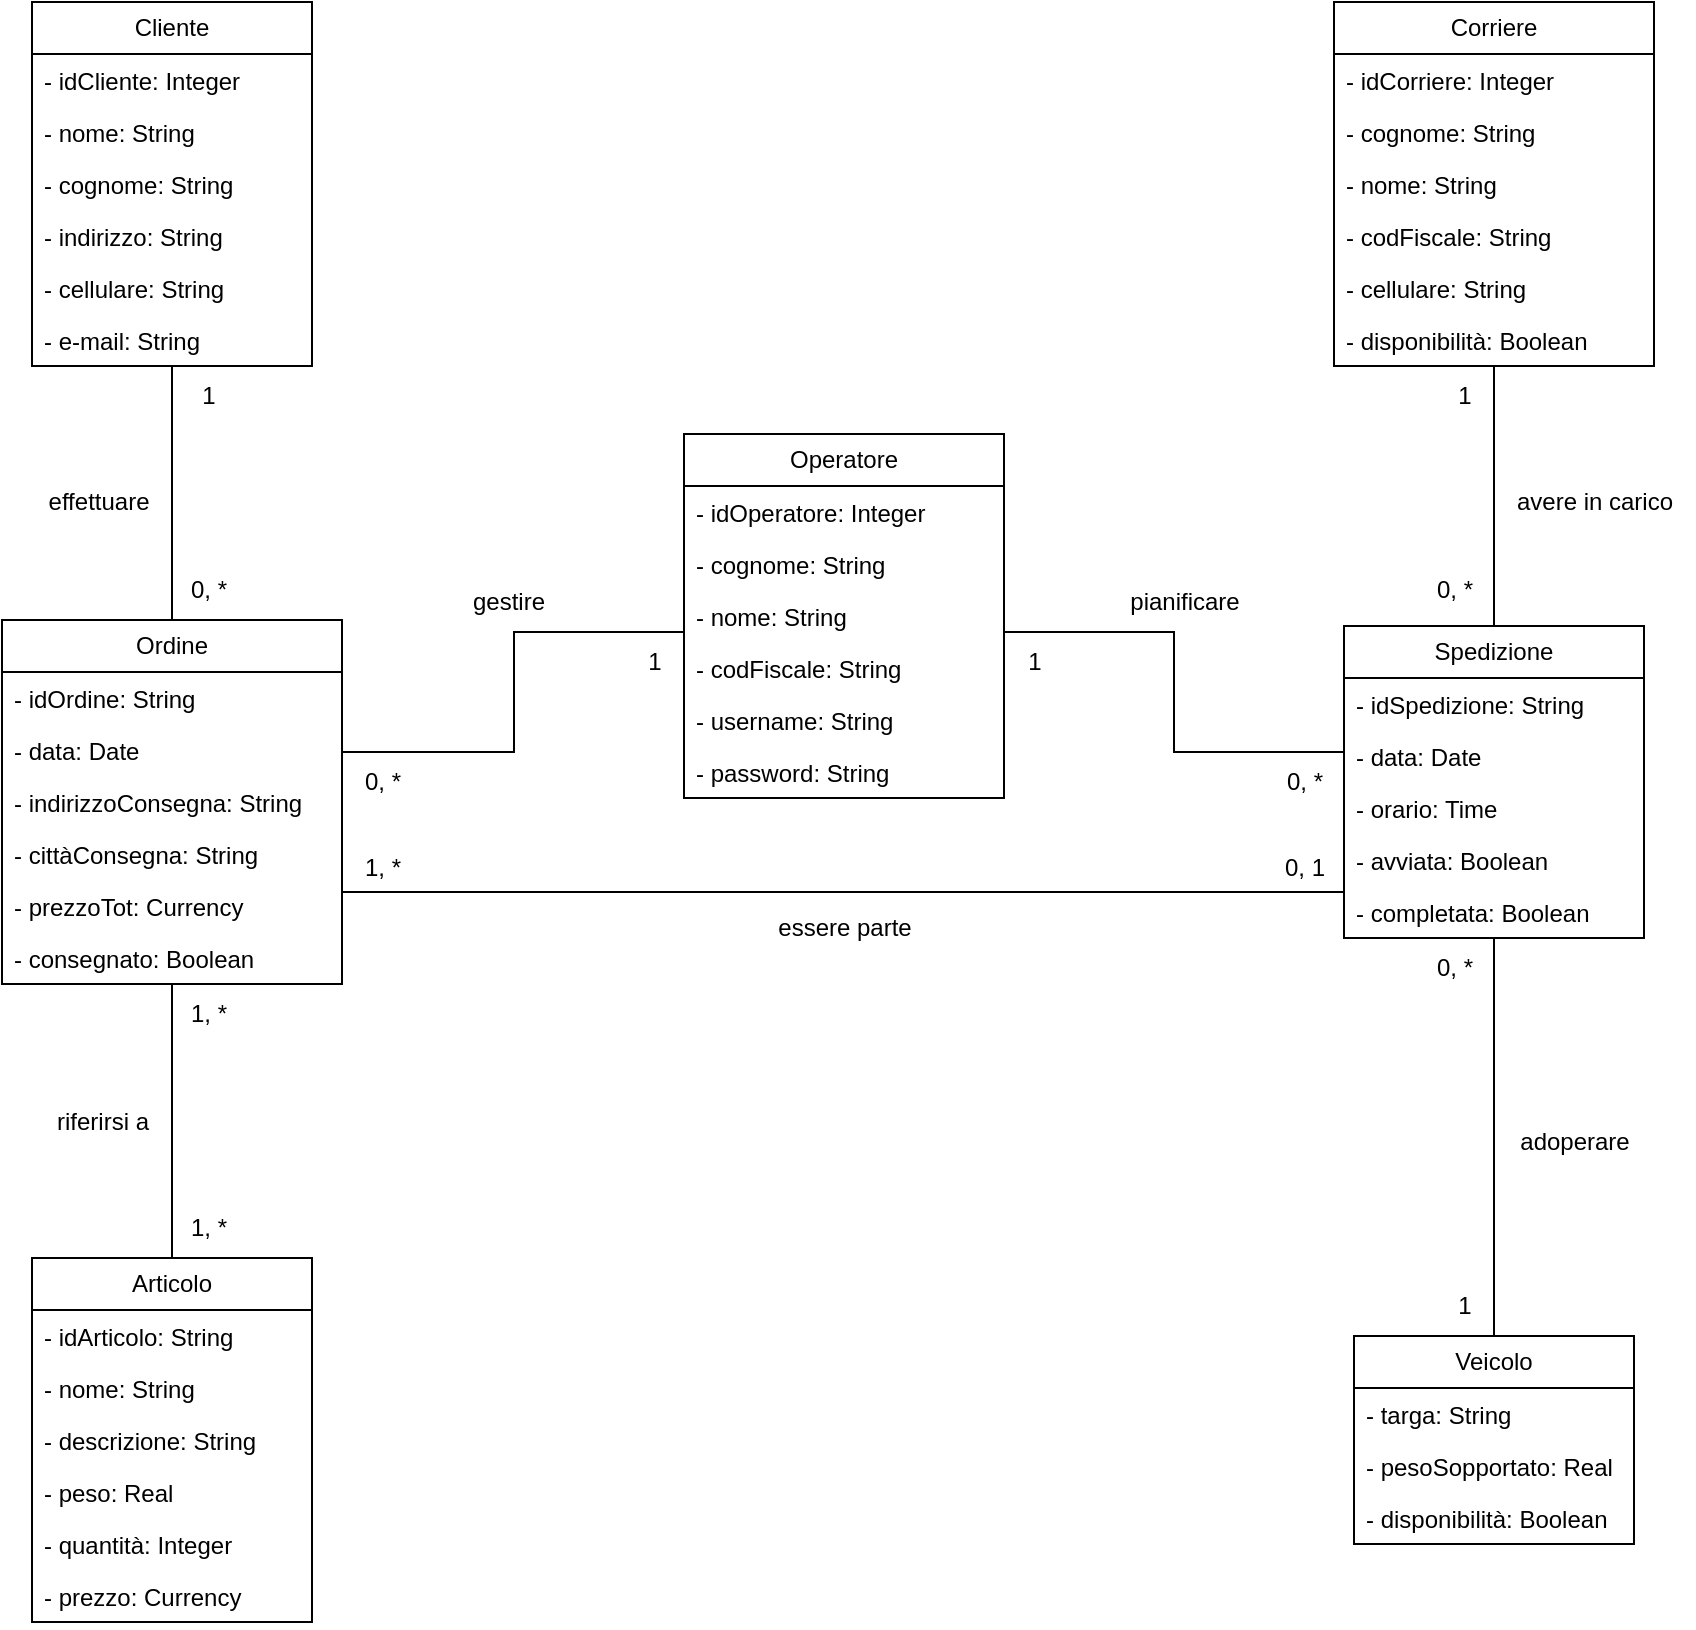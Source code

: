 <mxfile version="22.0.0" type="device">
  <diagram name="Pagina-1" id="WRYDXMOq-KWWwIgOfbzG">
    <mxGraphModel dx="1219" dy="722" grid="1" gridSize="10" guides="1" tooltips="1" connect="1" arrows="1" fold="1" page="1" pageScale="1" pageWidth="1000" pageHeight="900" math="0" shadow="0">
      <root>
        <mxCell id="0" />
        <mxCell id="1" parent="0" />
        <mxCell id="HF8OIwwLMw5w0jJmoDeM-1" style="edgeStyle=orthogonalEdgeStyle;rounded=0;orthogonalLoop=1;jettySize=auto;html=1;endArrow=none;endFill=0;" parent="1" source="HF8OIwwLMw5w0jJmoDeM-3" target="HF8OIwwLMw5w0jJmoDeM-16" edge="1">
          <mxGeometry relative="1" as="geometry" />
        </mxCell>
        <mxCell id="HF8OIwwLMw5w0jJmoDeM-3" value="Articolo" style="swimlane;fontStyle=0;childLayout=stackLayout;horizontal=1;startSize=26;fillColor=none;horizontalStack=0;resizeParent=1;resizeParentMax=0;resizeLast=0;collapsible=1;marginBottom=0;whiteSpace=wrap;html=1;" parent="1" vertex="1">
          <mxGeometry x="92" y="673" width="140" height="182" as="geometry" />
        </mxCell>
        <mxCell id="HF8OIwwLMw5w0jJmoDeM-4" value="- idArticolo: String" style="text;strokeColor=none;fillColor=none;align=left;verticalAlign=top;spacingLeft=4;spacingRight=4;overflow=hidden;rotatable=0;points=[[0,0.5],[1,0.5]];portConstraint=eastwest;whiteSpace=wrap;html=1;" parent="HF8OIwwLMw5w0jJmoDeM-3" vertex="1">
          <mxGeometry y="26" width="140" height="26" as="geometry" />
        </mxCell>
        <mxCell id="HF8OIwwLMw5w0jJmoDeM-5" value="- nome: String" style="text;strokeColor=none;fillColor=none;align=left;verticalAlign=top;spacingLeft=4;spacingRight=4;overflow=hidden;rotatable=0;points=[[0,0.5],[1,0.5]];portConstraint=eastwest;whiteSpace=wrap;html=1;" parent="HF8OIwwLMw5w0jJmoDeM-3" vertex="1">
          <mxGeometry y="52" width="140" height="26" as="geometry" />
        </mxCell>
        <mxCell id="HF8OIwwLMw5w0jJmoDeM-6" value="- descrizione: String" style="text;strokeColor=none;fillColor=none;align=left;verticalAlign=top;spacingLeft=4;spacingRight=4;overflow=hidden;rotatable=0;points=[[0,0.5],[1,0.5]];portConstraint=eastwest;whiteSpace=wrap;html=1;" parent="HF8OIwwLMw5w0jJmoDeM-3" vertex="1">
          <mxGeometry y="78" width="140" height="26" as="geometry" />
        </mxCell>
        <mxCell id="HF8OIwwLMw5w0jJmoDeM-7" value="- peso: Real" style="text;strokeColor=none;fillColor=none;align=left;verticalAlign=top;spacingLeft=4;spacingRight=4;overflow=hidden;rotatable=0;points=[[0,0.5],[1,0.5]];portConstraint=eastwest;whiteSpace=wrap;html=1;" parent="HF8OIwwLMw5w0jJmoDeM-3" vertex="1">
          <mxGeometry y="104" width="140" height="26" as="geometry" />
        </mxCell>
        <mxCell id="HF8OIwwLMw5w0jJmoDeM-8" value="- quantità: Integer" style="text;strokeColor=none;fillColor=none;align=left;verticalAlign=top;spacingLeft=4;spacingRight=4;overflow=hidden;rotatable=0;points=[[0,0.5],[1,0.5]];portConstraint=eastwest;whiteSpace=wrap;html=1;" parent="HF8OIwwLMw5w0jJmoDeM-3" vertex="1">
          <mxGeometry y="130" width="140" height="26" as="geometry" />
        </mxCell>
        <mxCell id="HF8OIwwLMw5w0jJmoDeM-9" value="- prezzo: Currency" style="text;strokeColor=none;fillColor=none;align=left;verticalAlign=top;spacingLeft=4;spacingRight=4;overflow=hidden;rotatable=0;points=[[0,0.5],[1,0.5]];portConstraint=eastwest;whiteSpace=wrap;html=1;" parent="HF8OIwwLMw5w0jJmoDeM-3" vertex="1">
          <mxGeometry y="156" width="140" height="26" as="geometry" />
        </mxCell>
        <mxCell id="HF8OIwwLMw5w0jJmoDeM-10" style="edgeStyle=orthogonalEdgeStyle;rounded=0;orthogonalLoop=1;jettySize=auto;html=1;endArrow=none;endFill=0;" parent="1" source="HF8OIwwLMw5w0jJmoDeM-12" target="HF8OIwwLMw5w0jJmoDeM-16" edge="1">
          <mxGeometry relative="1" as="geometry" />
        </mxCell>
        <mxCell id="HF8OIwwLMw5w0jJmoDeM-12" value="Cliente" style="swimlane;fontStyle=0;childLayout=stackLayout;horizontal=1;startSize=26;fillColor=none;horizontalStack=0;resizeParent=1;resizeParentMax=0;resizeLast=0;collapsible=1;marginBottom=0;whiteSpace=wrap;html=1;" parent="1" vertex="1">
          <mxGeometry x="92" y="45" width="140" height="182" as="geometry">
            <mxRectangle x="450" y="130" width="80" height="30" as="alternateBounds" />
          </mxGeometry>
        </mxCell>
        <mxCell id="HF8OIwwLMw5w0jJmoDeM-76" value="- idCliente: Integer" style="text;strokeColor=none;fillColor=none;align=left;verticalAlign=top;spacingLeft=4;spacingRight=4;overflow=hidden;rotatable=0;points=[[0,0.5],[1,0.5]];portConstraint=eastwest;whiteSpace=wrap;html=1;" parent="HF8OIwwLMw5w0jJmoDeM-12" vertex="1">
          <mxGeometry y="26" width="140" height="26" as="geometry" />
        </mxCell>
        <mxCell id="HF8OIwwLMw5w0jJmoDeM-74" value="- nome: String" style="text;strokeColor=none;fillColor=none;align=left;verticalAlign=top;spacingLeft=4;spacingRight=4;overflow=hidden;rotatable=0;points=[[0,0.5],[1,0.5]];portConstraint=eastwest;whiteSpace=wrap;html=1;" parent="HF8OIwwLMw5w0jJmoDeM-12" vertex="1">
          <mxGeometry y="52" width="140" height="26" as="geometry" />
        </mxCell>
        <mxCell id="HF8OIwwLMw5w0jJmoDeM-75" value="- cognome: String" style="text;strokeColor=none;fillColor=none;align=left;verticalAlign=top;spacingLeft=4;spacingRight=4;overflow=hidden;rotatable=0;points=[[0,0.5],[1,0.5]];portConstraint=eastwest;whiteSpace=wrap;html=1;" parent="HF8OIwwLMw5w0jJmoDeM-12" vertex="1">
          <mxGeometry y="78" width="140" height="26" as="geometry" />
        </mxCell>
        <mxCell id="HF8OIwwLMw5w0jJmoDeM-13" value="- indirizzo: String" style="text;strokeColor=none;fillColor=none;align=left;verticalAlign=top;spacingLeft=4;spacingRight=4;overflow=hidden;rotatable=0;points=[[0,0.5],[1,0.5]];portConstraint=eastwest;whiteSpace=wrap;html=1;" parent="HF8OIwwLMw5w0jJmoDeM-12" vertex="1">
          <mxGeometry y="104" width="140" height="26" as="geometry" />
        </mxCell>
        <mxCell id="HF8OIwwLMw5w0jJmoDeM-14" value="- cellulare: String" style="text;strokeColor=none;fillColor=none;align=left;verticalAlign=top;spacingLeft=4;spacingRight=4;overflow=hidden;rotatable=0;points=[[0,0.5],[1,0.5]];portConstraint=eastwest;whiteSpace=wrap;html=1;" parent="HF8OIwwLMw5w0jJmoDeM-12" vertex="1">
          <mxGeometry y="130" width="140" height="26" as="geometry" />
        </mxCell>
        <mxCell id="HF8OIwwLMw5w0jJmoDeM-15" value="- e-mail: String" style="text;strokeColor=none;fillColor=none;align=left;verticalAlign=top;spacingLeft=4;spacingRight=4;overflow=hidden;rotatable=0;points=[[0,0.5],[1,0.5]];portConstraint=eastwest;whiteSpace=wrap;html=1;" parent="HF8OIwwLMw5w0jJmoDeM-12" vertex="1">
          <mxGeometry y="156" width="140" height="26" as="geometry" />
        </mxCell>
        <mxCell id="HF8OIwwLMw5w0jJmoDeM-16" value="Ordine" style="swimlane;fontStyle=0;childLayout=stackLayout;horizontal=1;startSize=26;fillColor=none;horizontalStack=0;resizeParent=1;resizeParentMax=0;resizeLast=0;collapsible=1;marginBottom=0;whiteSpace=wrap;html=1;" parent="1" vertex="1">
          <mxGeometry x="77" y="354" width="170" height="182" as="geometry" />
        </mxCell>
        <mxCell id="HF8OIwwLMw5w0jJmoDeM-17" value="- idOrdine: String" style="text;strokeColor=none;fillColor=none;align=left;verticalAlign=top;spacingLeft=4;spacingRight=4;overflow=hidden;rotatable=0;points=[[0,0.5],[1,0.5]];portConstraint=eastwest;whiteSpace=wrap;html=1;" parent="HF8OIwwLMw5w0jJmoDeM-16" vertex="1">
          <mxGeometry y="26" width="170" height="26" as="geometry" />
        </mxCell>
        <mxCell id="HF8OIwwLMw5w0jJmoDeM-18" value="- data: Date" style="text;strokeColor=none;fillColor=none;align=left;verticalAlign=top;spacingLeft=4;spacingRight=4;overflow=hidden;rotatable=0;points=[[0,0.5],[1,0.5]];portConstraint=eastwest;whiteSpace=wrap;html=1;" parent="HF8OIwwLMw5w0jJmoDeM-16" vertex="1">
          <mxGeometry y="52" width="170" height="26" as="geometry" />
        </mxCell>
        <mxCell id="HF8OIwwLMw5w0jJmoDeM-19" value="- indirizzoConsegna: String" style="text;strokeColor=none;fillColor=none;align=left;verticalAlign=top;spacingLeft=4;spacingRight=4;overflow=hidden;rotatable=0;points=[[0,0.5],[1,0.5]];portConstraint=eastwest;whiteSpace=wrap;html=1;" parent="HF8OIwwLMw5w0jJmoDeM-16" vertex="1">
          <mxGeometry y="78" width="170" height="26" as="geometry" />
        </mxCell>
        <mxCell id="HF8OIwwLMw5w0jJmoDeM-20" value="- cittàConsegna: String" style="text;strokeColor=none;fillColor=none;align=left;verticalAlign=top;spacingLeft=4;spacingRight=4;overflow=hidden;rotatable=0;points=[[0,0.5],[1,0.5]];portConstraint=eastwest;whiteSpace=wrap;html=1;" parent="HF8OIwwLMw5w0jJmoDeM-16" vertex="1">
          <mxGeometry y="104" width="170" height="26" as="geometry" />
        </mxCell>
        <mxCell id="HF8OIwwLMw5w0jJmoDeM-21" value="- prezzoTot: Currency" style="text;strokeColor=none;fillColor=none;align=left;verticalAlign=top;spacingLeft=4;spacingRight=4;overflow=hidden;rotatable=0;points=[[0,0.5],[1,0.5]];portConstraint=eastwest;whiteSpace=wrap;html=1;" parent="HF8OIwwLMw5w0jJmoDeM-16" vertex="1">
          <mxGeometry y="130" width="170" height="26" as="geometry" />
        </mxCell>
        <mxCell id="8vuQvDkQb70YjeGmviDo-1" value="- consegnato: Boolean" style="text;strokeColor=none;fillColor=none;align=left;verticalAlign=top;spacingLeft=4;spacingRight=4;overflow=hidden;rotatable=0;points=[[0,0.5],[1,0.5]];portConstraint=eastwest;whiteSpace=wrap;html=1;" vertex="1" parent="HF8OIwwLMw5w0jJmoDeM-16">
          <mxGeometry y="156" width="170" height="26" as="geometry" />
        </mxCell>
        <mxCell id="HF8OIwwLMw5w0jJmoDeM-22" style="edgeStyle=orthogonalEdgeStyle;rounded=0;orthogonalLoop=1;jettySize=auto;html=1;endArrow=none;endFill=0;" parent="1" source="HF8OIwwLMw5w0jJmoDeM-23" target="HF8OIwwLMw5w0jJmoDeM-36" edge="1">
          <mxGeometry relative="1" as="geometry" />
        </mxCell>
        <mxCell id="HF8OIwwLMw5w0jJmoDeM-23" value="Veicolo" style="swimlane;fontStyle=0;childLayout=stackLayout;horizontal=1;startSize=26;fillColor=none;horizontalStack=0;resizeParent=1;resizeParentMax=0;resizeLast=0;collapsible=1;marginBottom=0;whiteSpace=wrap;html=1;" parent="1" vertex="1">
          <mxGeometry x="753" y="712" width="140" height="104" as="geometry" />
        </mxCell>
        <mxCell id="HF8OIwwLMw5w0jJmoDeM-24" value="- targa: String" style="text;strokeColor=none;fillColor=none;align=left;verticalAlign=top;spacingLeft=4;spacingRight=4;overflow=hidden;rotatable=0;points=[[0,0.5],[1,0.5]];portConstraint=eastwest;whiteSpace=wrap;html=1;" parent="HF8OIwwLMw5w0jJmoDeM-23" vertex="1">
          <mxGeometry y="26" width="140" height="26" as="geometry" />
        </mxCell>
        <mxCell id="HF8OIwwLMw5w0jJmoDeM-25" value="- pesoSopportato: Real" style="text;strokeColor=none;fillColor=none;align=left;verticalAlign=top;spacingLeft=4;spacingRight=4;overflow=hidden;rotatable=0;points=[[0,0.5],[1,0.5]];portConstraint=eastwest;whiteSpace=wrap;html=1;" parent="HF8OIwwLMw5w0jJmoDeM-23" vertex="1">
          <mxGeometry y="52" width="140" height="26" as="geometry" />
        </mxCell>
        <mxCell id="HF8OIwwLMw5w0jJmoDeM-26" value="- disponibilità: Boolean" style="text;strokeColor=none;fillColor=none;align=left;verticalAlign=top;spacingLeft=4;spacingRight=4;overflow=hidden;rotatable=0;points=[[0,0.5],[1,0.5]];portConstraint=eastwest;whiteSpace=wrap;html=1;" parent="HF8OIwwLMw5w0jJmoDeM-23" vertex="1">
          <mxGeometry y="78" width="140" height="26" as="geometry" />
        </mxCell>
        <mxCell id="HF8OIwwLMw5w0jJmoDeM-27" value="effettuare" style="text;html=1;align=center;verticalAlign=middle;resizable=0;points=[];autosize=1;strokeColor=none;fillColor=none;" parent="1" vertex="1">
          <mxGeometry x="90" y="280" width="70" height="30" as="geometry" />
        </mxCell>
        <mxCell id="HF8OIwwLMw5w0jJmoDeM-28" value="0, *" style="text;html=1;align=center;verticalAlign=middle;resizable=0;points=[];autosize=1;strokeColor=none;fillColor=none;" parent="1" vertex="1">
          <mxGeometry x="160" y="324" width="40" height="30" as="geometry" />
        </mxCell>
        <mxCell id="HF8OIwwLMw5w0jJmoDeM-29" value="1" style="text;html=1;align=center;verticalAlign=middle;resizable=0;points=[];autosize=1;strokeColor=none;fillColor=none;" parent="1" vertex="1">
          <mxGeometry x="165" y="227" width="30" height="30" as="geometry" />
        </mxCell>
        <mxCell id="HF8OIwwLMw5w0jJmoDeM-30" value="riferirsi a" style="text;html=1;align=center;verticalAlign=middle;resizable=0;points=[];autosize=1;strokeColor=none;fillColor=none;" parent="1" vertex="1">
          <mxGeometry x="92" y="590" width="70" height="30" as="geometry" />
        </mxCell>
        <mxCell id="HF8OIwwLMw5w0jJmoDeM-31" value="1, *" style="text;html=1;align=center;verticalAlign=middle;resizable=0;points=[];autosize=1;strokeColor=none;fillColor=none;" parent="1" vertex="1">
          <mxGeometry x="160" y="643" width="40" height="30" as="geometry" />
        </mxCell>
        <mxCell id="HF8OIwwLMw5w0jJmoDeM-32" value="1, *" style="text;html=1;align=center;verticalAlign=middle;resizable=0;points=[];autosize=1;strokeColor=none;fillColor=none;" parent="1" vertex="1">
          <mxGeometry x="160" y="536" width="40" height="30" as="geometry" />
        </mxCell>
        <mxCell id="HF8OIwwLMw5w0jJmoDeM-33" value="avere in carico" style="text;html=1;align=center;verticalAlign=middle;resizable=0;points=[];autosize=1;strokeColor=none;fillColor=none;" parent="1" vertex="1">
          <mxGeometry x="823" y="280" width="100" height="30" as="geometry" />
        </mxCell>
        <mxCell id="HF8OIwwLMw5w0jJmoDeM-34" value="0, *" style="text;html=1;align=center;verticalAlign=middle;resizable=0;points=[];autosize=1;strokeColor=none;fillColor=none;" parent="1" vertex="1">
          <mxGeometry x="783" y="324" width="40" height="30" as="geometry" />
        </mxCell>
        <mxCell id="HF8OIwwLMw5w0jJmoDeM-35" value="1" style="text;html=1;align=center;verticalAlign=middle;resizable=0;points=[];autosize=1;strokeColor=none;fillColor=none;" parent="1" vertex="1">
          <mxGeometry x="793" y="227" width="30" height="30" as="geometry" />
        </mxCell>
        <mxCell id="RyxmVZqBfQZy0elk7FMr-1" style="edgeStyle=orthogonalEdgeStyle;rounded=0;orthogonalLoop=1;jettySize=auto;html=1;endArrow=none;endFill=0;" parent="1" source="HF8OIwwLMw5w0jJmoDeM-36" target="HF8OIwwLMw5w0jJmoDeM-16" edge="1">
          <mxGeometry relative="1" as="geometry">
            <Array as="points">
              <mxPoint x="500" y="490" />
              <mxPoint x="500" y="490" />
            </Array>
          </mxGeometry>
        </mxCell>
        <mxCell id="HF8OIwwLMw5w0jJmoDeM-36" value="Spedizione" style="swimlane;fontStyle=0;childLayout=stackLayout;horizontal=1;startSize=26;fillColor=none;horizontalStack=0;resizeParent=1;resizeParentMax=0;resizeLast=0;collapsible=1;marginBottom=0;whiteSpace=wrap;html=1;" parent="1" vertex="1">
          <mxGeometry x="748" y="357" width="150" height="156" as="geometry" />
        </mxCell>
        <mxCell id="HF8OIwwLMw5w0jJmoDeM-37" value="- idSpedizione: String" style="text;strokeColor=none;fillColor=none;align=left;verticalAlign=top;spacingLeft=4;spacingRight=4;overflow=hidden;rotatable=0;points=[[0,0.5],[1,0.5]];portConstraint=eastwest;whiteSpace=wrap;html=1;" parent="HF8OIwwLMw5w0jJmoDeM-36" vertex="1">
          <mxGeometry y="26" width="150" height="26" as="geometry" />
        </mxCell>
        <mxCell id="HF8OIwwLMw5w0jJmoDeM-38" value="- data: Date" style="text;strokeColor=none;fillColor=none;align=left;verticalAlign=top;spacingLeft=4;spacingRight=4;overflow=hidden;rotatable=0;points=[[0,0.5],[1,0.5]];portConstraint=eastwest;whiteSpace=wrap;html=1;" parent="HF8OIwwLMw5w0jJmoDeM-36" vertex="1">
          <mxGeometry y="52" width="150" height="26" as="geometry" />
        </mxCell>
        <mxCell id="HF8OIwwLMw5w0jJmoDeM-39" value="- orario: Time" style="text;strokeColor=none;fillColor=none;align=left;verticalAlign=top;spacingLeft=4;spacingRight=4;overflow=hidden;rotatable=0;points=[[0,0.5],[1,0.5]];portConstraint=eastwest;whiteSpace=wrap;html=1;" parent="HF8OIwwLMw5w0jJmoDeM-36" vertex="1">
          <mxGeometry y="78" width="150" height="26" as="geometry" />
        </mxCell>
        <mxCell id="8vuQvDkQb70YjeGmviDo-3" value="- avviata: Boolean" style="text;strokeColor=none;fillColor=none;align=left;verticalAlign=top;spacingLeft=4;spacingRight=4;overflow=hidden;rotatable=0;points=[[0,0.5],[1,0.5]];portConstraint=eastwest;whiteSpace=wrap;html=1;" vertex="1" parent="HF8OIwwLMw5w0jJmoDeM-36">
          <mxGeometry y="104" width="150" height="26" as="geometry" />
        </mxCell>
        <mxCell id="HF8OIwwLMw5w0jJmoDeM-40" value="- completata: Boolean" style="text;strokeColor=none;fillColor=none;align=left;verticalAlign=top;spacingLeft=4;spacingRight=4;overflow=hidden;rotatable=0;points=[[0,0.5],[1,0.5]];portConstraint=eastwest;whiteSpace=wrap;html=1;" parent="HF8OIwwLMw5w0jJmoDeM-36" vertex="1">
          <mxGeometry y="130" width="150" height="26" as="geometry" />
        </mxCell>
        <mxCell id="HF8OIwwLMw5w0jJmoDeM-45" style="edgeStyle=orthogonalEdgeStyle;rounded=0;orthogonalLoop=1;jettySize=auto;html=1;endArrow=none;endFill=0;" parent="1" source="HF8OIwwLMw5w0jJmoDeM-47" target="HF8OIwwLMw5w0jJmoDeM-16" edge="1">
          <mxGeometry relative="1" as="geometry">
            <Array as="points">
              <mxPoint x="333" y="360" />
              <mxPoint x="333" y="420" />
            </Array>
          </mxGeometry>
        </mxCell>
        <mxCell id="HF8OIwwLMw5w0jJmoDeM-46" style="edgeStyle=orthogonalEdgeStyle;rounded=0;orthogonalLoop=1;jettySize=auto;html=1;endArrow=none;endFill=0;" parent="1" source="HF8OIwwLMw5w0jJmoDeM-47" target="HF8OIwwLMw5w0jJmoDeM-36" edge="1">
          <mxGeometry relative="1" as="geometry">
            <Array as="points">
              <mxPoint x="663" y="360" />
              <mxPoint x="663" y="420" />
            </Array>
          </mxGeometry>
        </mxCell>
        <mxCell id="HF8OIwwLMw5w0jJmoDeM-47" value="Operatore" style="swimlane;fontStyle=0;childLayout=stackLayout;horizontal=1;startSize=26;fillColor=none;horizontalStack=0;resizeParent=1;resizeParentMax=0;resizeLast=0;collapsible=1;marginBottom=0;whiteSpace=wrap;html=1;" parent="1" vertex="1">
          <mxGeometry x="418" y="261" width="160" height="182" as="geometry" />
        </mxCell>
        <mxCell id="HF8OIwwLMw5w0jJmoDeM-80" value="- idOperatore: Integer" style="text;strokeColor=none;fillColor=none;align=left;verticalAlign=top;spacingLeft=4;spacingRight=4;overflow=hidden;rotatable=0;points=[[0,0.5],[1,0.5]];portConstraint=eastwest;whiteSpace=wrap;html=1;" parent="HF8OIwwLMw5w0jJmoDeM-47" vertex="1">
          <mxGeometry y="26" width="160" height="26" as="geometry" />
        </mxCell>
        <mxCell id="HF8OIwwLMw5w0jJmoDeM-82" value="- cognome: String" style="text;strokeColor=none;fillColor=none;align=left;verticalAlign=top;spacingLeft=4;spacingRight=4;overflow=hidden;rotatable=0;points=[[0,0.5],[1,0.5]];portConstraint=eastwest;whiteSpace=wrap;html=1;" parent="HF8OIwwLMw5w0jJmoDeM-47" vertex="1">
          <mxGeometry y="52" width="160" height="26" as="geometry" />
        </mxCell>
        <mxCell id="HF8OIwwLMw5w0jJmoDeM-81" value="- nome: String" style="text;strokeColor=none;fillColor=none;align=left;verticalAlign=top;spacingLeft=4;spacingRight=4;overflow=hidden;rotatable=0;points=[[0,0.5],[1,0.5]];portConstraint=eastwest;whiteSpace=wrap;html=1;" parent="HF8OIwwLMw5w0jJmoDeM-47" vertex="1">
          <mxGeometry y="78" width="160" height="26" as="geometry" />
        </mxCell>
        <mxCell id="HF8OIwwLMw5w0jJmoDeM-48" value="- codFiscale: String" style="text;strokeColor=none;fillColor=none;align=left;verticalAlign=top;spacingLeft=4;spacingRight=4;overflow=hidden;rotatable=0;points=[[0,0.5],[1,0.5]];portConstraint=eastwest;whiteSpace=wrap;html=1;" parent="HF8OIwwLMw5w0jJmoDeM-47" vertex="1">
          <mxGeometry y="104" width="160" height="26" as="geometry" />
        </mxCell>
        <mxCell id="HF8OIwwLMw5w0jJmoDeM-49" value="- username: String" style="text;strokeColor=none;fillColor=none;align=left;verticalAlign=top;spacingLeft=4;spacingRight=4;overflow=hidden;rotatable=0;points=[[0,0.5],[1,0.5]];portConstraint=eastwest;whiteSpace=wrap;html=1;" parent="HF8OIwwLMw5w0jJmoDeM-47" vertex="1">
          <mxGeometry y="130" width="160" height="26" as="geometry" />
        </mxCell>
        <mxCell id="HF8OIwwLMw5w0jJmoDeM-50" value="- password: String" style="text;strokeColor=none;fillColor=none;align=left;verticalAlign=top;spacingLeft=4;spacingRight=4;overflow=hidden;rotatable=0;points=[[0,0.5],[1,0.5]];portConstraint=eastwest;whiteSpace=wrap;html=1;" parent="HF8OIwwLMw5w0jJmoDeM-47" vertex="1">
          <mxGeometry y="156" width="160" height="26" as="geometry" />
        </mxCell>
        <mxCell id="HF8OIwwLMw5w0jJmoDeM-51" value="gestire" style="text;html=1;align=center;verticalAlign=middle;resizable=0;points=[];autosize=1;strokeColor=none;fillColor=none;" parent="1" vertex="1">
          <mxGeometry x="300" y="330" width="60" height="30" as="geometry" />
        </mxCell>
        <mxCell id="HF8OIwwLMw5w0jJmoDeM-52" value="1" style="text;html=1;align=center;verticalAlign=middle;resizable=0;points=[];autosize=1;strokeColor=none;fillColor=none;" parent="1" vertex="1">
          <mxGeometry x="388" y="360" width="30" height="30" as="geometry" />
        </mxCell>
        <mxCell id="HF8OIwwLMw5w0jJmoDeM-53" value="0, *" style="text;html=1;align=center;verticalAlign=middle;resizable=0;points=[];autosize=1;strokeColor=none;fillColor=none;" parent="1" vertex="1">
          <mxGeometry x="247" y="420" width="40" height="30" as="geometry" />
        </mxCell>
        <mxCell id="HF8OIwwLMw5w0jJmoDeM-55" style="edgeStyle=orthogonalEdgeStyle;rounded=0;orthogonalLoop=1;jettySize=auto;html=1;endArrow=none;endFill=0;" parent="1" source="HF8OIwwLMw5w0jJmoDeM-57" target="HF8OIwwLMw5w0jJmoDeM-36" edge="1">
          <mxGeometry relative="1" as="geometry" />
        </mxCell>
        <mxCell id="HF8OIwwLMw5w0jJmoDeM-57" value="Corriere" style="swimlane;fontStyle=0;childLayout=stackLayout;horizontal=1;startSize=26;fillColor=none;horizontalStack=0;resizeParent=1;resizeParentMax=0;resizeLast=0;collapsible=1;marginBottom=0;whiteSpace=wrap;html=1;" parent="1" vertex="1">
          <mxGeometry x="743" y="45" width="160" height="182" as="geometry" />
        </mxCell>
        <mxCell id="HF8OIwwLMw5w0jJmoDeM-77" value="- idCorriere: Integer" style="text;strokeColor=none;fillColor=none;align=left;verticalAlign=top;spacingLeft=4;spacingRight=4;overflow=hidden;rotatable=0;points=[[0,0.5],[1,0.5]];portConstraint=eastwest;whiteSpace=wrap;html=1;" parent="HF8OIwwLMw5w0jJmoDeM-57" vertex="1">
          <mxGeometry y="26" width="160" height="26" as="geometry" />
        </mxCell>
        <mxCell id="HF8OIwwLMw5w0jJmoDeM-79" value="- cognome: String" style="text;strokeColor=none;fillColor=none;align=left;verticalAlign=top;spacingLeft=4;spacingRight=4;overflow=hidden;rotatable=0;points=[[0,0.5],[1,0.5]];portConstraint=eastwest;whiteSpace=wrap;html=1;" parent="HF8OIwwLMw5w0jJmoDeM-57" vertex="1">
          <mxGeometry y="52" width="160" height="26" as="geometry" />
        </mxCell>
        <mxCell id="HF8OIwwLMw5w0jJmoDeM-78" value="- nome: String" style="text;strokeColor=none;fillColor=none;align=left;verticalAlign=top;spacingLeft=4;spacingRight=4;overflow=hidden;rotatable=0;points=[[0,0.5],[1,0.5]];portConstraint=eastwest;whiteSpace=wrap;html=1;" parent="HF8OIwwLMw5w0jJmoDeM-57" vertex="1">
          <mxGeometry y="78" width="160" height="26" as="geometry" />
        </mxCell>
        <mxCell id="HF8OIwwLMw5w0jJmoDeM-58" value="- codFiscale: String" style="text;strokeColor=none;fillColor=none;align=left;verticalAlign=top;spacingLeft=4;spacingRight=4;overflow=hidden;rotatable=0;points=[[0,0.5],[1,0.5]];portConstraint=eastwest;whiteSpace=wrap;html=1;" parent="HF8OIwwLMw5w0jJmoDeM-57" vertex="1">
          <mxGeometry y="104" width="160" height="26" as="geometry" />
        </mxCell>
        <mxCell id="HF8OIwwLMw5w0jJmoDeM-59" value="- cellulare: String" style="text;strokeColor=none;fillColor=none;align=left;verticalAlign=top;spacingLeft=4;spacingRight=4;overflow=hidden;rotatable=0;points=[[0,0.5],[1,0.5]];portConstraint=eastwest;whiteSpace=wrap;html=1;" parent="HF8OIwwLMw5w0jJmoDeM-57" vertex="1">
          <mxGeometry y="130" width="160" height="26" as="geometry" />
        </mxCell>
        <mxCell id="HF8OIwwLMw5w0jJmoDeM-60" value="- disponibilità: Boolean" style="text;strokeColor=none;fillColor=none;align=left;verticalAlign=top;spacingLeft=4;spacingRight=4;overflow=hidden;rotatable=0;points=[[0,0.5],[1,0.5]];portConstraint=eastwest;whiteSpace=wrap;html=1;" parent="HF8OIwwLMw5w0jJmoDeM-57" vertex="1">
          <mxGeometry y="156" width="160" height="26" as="geometry" />
        </mxCell>
        <mxCell id="HF8OIwwLMw5w0jJmoDeM-61" value="1" style="text;html=1;align=center;verticalAlign=middle;resizable=0;points=[];autosize=1;strokeColor=none;fillColor=none;" parent="1" vertex="1">
          <mxGeometry x="578" y="360" width="30" height="30" as="geometry" />
        </mxCell>
        <mxCell id="HF8OIwwLMw5w0jJmoDeM-62" value="0, *" style="text;html=1;align=center;verticalAlign=middle;resizable=0;points=[];autosize=1;strokeColor=none;fillColor=none;" parent="1" vertex="1">
          <mxGeometry x="708" y="420" width="40" height="30" as="geometry" />
        </mxCell>
        <mxCell id="HF8OIwwLMw5w0jJmoDeM-63" value="pianificare" style="text;html=1;align=center;verticalAlign=middle;resizable=0;points=[];autosize=1;strokeColor=none;fillColor=none;" parent="1" vertex="1">
          <mxGeometry x="628" y="330" width="80" height="30" as="geometry" />
        </mxCell>
        <mxCell id="HF8OIwwLMw5w0jJmoDeM-64" value="adoperare" style="text;html=1;align=center;verticalAlign=middle;resizable=0;points=[];autosize=1;strokeColor=none;fillColor=none;" parent="1" vertex="1">
          <mxGeometry x="823" y="600" width="80" height="30" as="geometry" />
        </mxCell>
        <mxCell id="HF8OIwwLMw5w0jJmoDeM-65" value="1" style="text;html=1;align=center;verticalAlign=middle;resizable=0;points=[];autosize=1;strokeColor=none;fillColor=none;" parent="1" vertex="1">
          <mxGeometry x="793" y="682" width="30" height="30" as="geometry" />
        </mxCell>
        <mxCell id="HF8OIwwLMw5w0jJmoDeM-66" value="0, *" style="text;html=1;align=center;verticalAlign=middle;resizable=0;points=[];autosize=1;strokeColor=none;fillColor=none;" parent="1" vertex="1">
          <mxGeometry x="783" y="513" width="40" height="30" as="geometry" />
        </mxCell>
        <mxCell id="RyxmVZqBfQZy0elk7FMr-2" value="essere parte" style="text;html=1;align=center;verticalAlign=middle;resizable=0;points=[];autosize=1;strokeColor=none;fillColor=none;" parent="1" vertex="1">
          <mxGeometry x="453" y="493" width="90" height="30" as="geometry" />
        </mxCell>
        <mxCell id="RyxmVZqBfQZy0elk7FMr-3" value="1, *" style="text;html=1;align=center;verticalAlign=middle;resizable=0;points=[];autosize=1;strokeColor=none;fillColor=none;" parent="1" vertex="1">
          <mxGeometry x="247" y="463" width="40" height="30" as="geometry" />
        </mxCell>
        <mxCell id="RyxmVZqBfQZy0elk7FMr-4" value="0, 1" style="text;html=1;align=center;verticalAlign=middle;resizable=0;points=[];autosize=1;strokeColor=none;fillColor=none;" parent="1" vertex="1">
          <mxGeometry x="708" y="463" width="40" height="30" as="geometry" />
        </mxCell>
      </root>
    </mxGraphModel>
  </diagram>
</mxfile>
